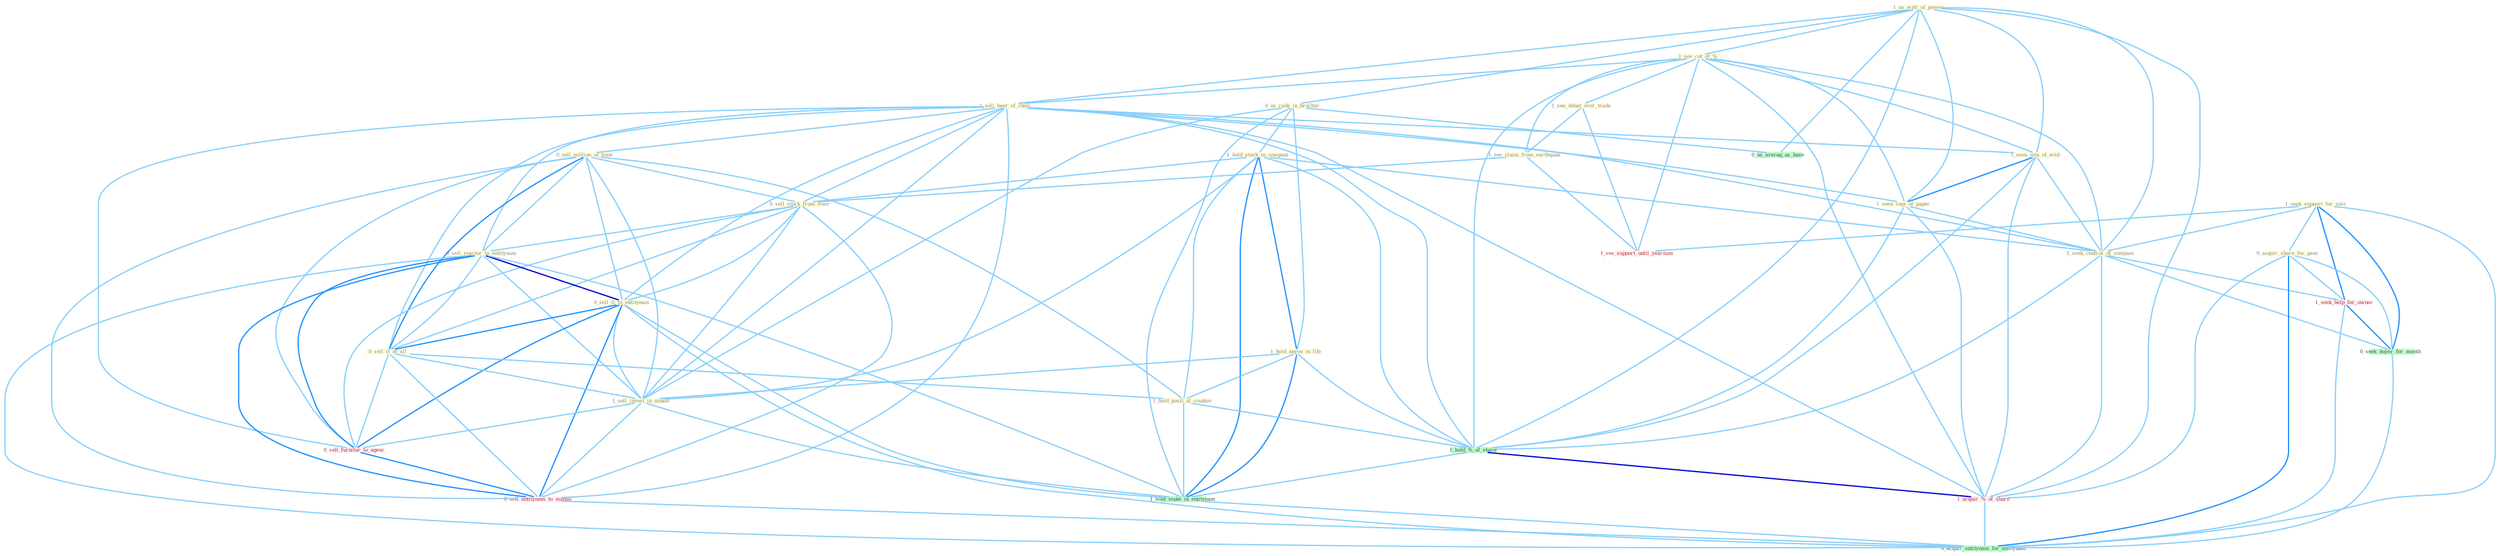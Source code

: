 Graph G{ 
    node
    [shape=polygon,style=filled,width=.5,height=.06,color="#BDFCC9",fixedsize=true,fontsize=4,
    fontcolor="#2f4f4f"];
    {node
    [color="#ffffe0", fontcolor="#8b7d6b"] "1_us_watt_of_power " "1_see_cut_of_% " "0_us_rank_in_brochur " "1_sell_beer_of_choic " "1_see_debat_over_trade " "1_hold_stock_in_compani " "1_seen_iota_of_evid " "0_sell_million_at_time " "1_see_claim_from_earthquak " "1_seek_support_for_sale " "1_hold_anyon_in_life " "0_sell_stock_from_floor " "0_sell_reactor_to_entitynam " "1_seen_copi_of_paper " "0_sell_it_to_entitynam " "1_seek_control_of_compani " "0_acquir_share_for_penc " "0_sell_it_at_all " "1_sell_invest_in_maker " "1_hold_posit_at_counter "}
{node [color="#fff0f5", fontcolor="#b22222"] "1_seek_help_for_owner " "1_acquir_%_of_share " "1_see_support_until_yearnum " "0_sell_furnitur_to_agenc " "0_sell_entitynam_to_manag "}
edge [color="#B0E2FF"];

	"1_us_watt_of_power " -- "1_see_cut_of_% " [w="1", color="#87cefa" ];
	"1_us_watt_of_power " -- "0_us_rank_in_brochur " [w="1", color="#87cefa" ];
	"1_us_watt_of_power " -- "1_sell_beer_of_choic " [w="1", color="#87cefa" ];
	"1_us_watt_of_power " -- "1_seen_iota_of_evid " [w="1", color="#87cefa" ];
	"1_us_watt_of_power " -- "1_seen_copi_of_paper " [w="1", color="#87cefa" ];
	"1_us_watt_of_power " -- "1_seek_control_of_compani " [w="1", color="#87cefa" ];
	"1_us_watt_of_power " -- "1_hold_%_of_share " [w="1", color="#87cefa" ];
	"1_us_watt_of_power " -- "1_acquir_%_of_share " [w="1", color="#87cefa" ];
	"1_us_watt_of_power " -- "0_us_averag_as_base " [w="1", color="#87cefa" ];
	"1_see_cut_of_% " -- "1_sell_beer_of_choic " [w="1", color="#87cefa" ];
	"1_see_cut_of_% " -- "1_see_debat_over_trade " [w="1", color="#87cefa" ];
	"1_see_cut_of_% " -- "1_seen_iota_of_evid " [w="1", color="#87cefa" ];
	"1_see_cut_of_% " -- "1_see_claim_from_earthquak " [w="1", color="#87cefa" ];
	"1_see_cut_of_% " -- "1_seen_copi_of_paper " [w="1", color="#87cefa" ];
	"1_see_cut_of_% " -- "1_seek_control_of_compani " [w="1", color="#87cefa" ];
	"1_see_cut_of_% " -- "1_hold_%_of_share " [w="1", color="#87cefa" ];
	"1_see_cut_of_% " -- "1_acquir_%_of_share " [w="1", color="#87cefa" ];
	"1_see_cut_of_% " -- "1_see_support_until_yearnum " [w="1", color="#87cefa" ];
	"0_us_rank_in_brochur " -- "1_hold_stock_in_compani " [w="1", color="#87cefa" ];
	"0_us_rank_in_brochur " -- "1_hold_anyon_in_life " [w="1", color="#87cefa" ];
	"0_us_rank_in_brochur " -- "1_sell_invest_in_maker " [w="1", color="#87cefa" ];
	"0_us_rank_in_brochur " -- "1_hold_stake_in_entitynam " [w="1", color="#87cefa" ];
	"0_us_rank_in_brochur " -- "0_us_averag_as_base " [w="1", color="#87cefa" ];
	"1_sell_beer_of_choic " -- "1_seen_iota_of_evid " [w="1", color="#87cefa" ];
	"1_sell_beer_of_choic " -- "0_sell_million_at_time " [w="1", color="#87cefa" ];
	"1_sell_beer_of_choic " -- "0_sell_stock_from_floor " [w="1", color="#87cefa" ];
	"1_sell_beer_of_choic " -- "0_sell_reactor_to_entitynam " [w="1", color="#87cefa" ];
	"1_sell_beer_of_choic " -- "1_seen_copi_of_paper " [w="1", color="#87cefa" ];
	"1_sell_beer_of_choic " -- "0_sell_it_to_entitynam " [w="1", color="#87cefa" ];
	"1_sell_beer_of_choic " -- "1_seek_control_of_compani " [w="1", color="#87cefa" ];
	"1_sell_beer_of_choic " -- "0_sell_it_at_all " [w="1", color="#87cefa" ];
	"1_sell_beer_of_choic " -- "1_sell_invest_in_maker " [w="1", color="#87cefa" ];
	"1_sell_beer_of_choic " -- "1_hold_%_of_share " [w="1", color="#87cefa" ];
	"1_sell_beer_of_choic " -- "1_acquir_%_of_share " [w="1", color="#87cefa" ];
	"1_sell_beer_of_choic " -- "0_sell_furnitur_to_agenc " [w="1", color="#87cefa" ];
	"1_sell_beer_of_choic " -- "0_sell_entitynam_to_manag " [w="1", color="#87cefa" ];
	"1_see_debat_over_trade " -- "1_see_claim_from_earthquak " [w="1", color="#87cefa" ];
	"1_see_debat_over_trade " -- "1_see_support_until_yearnum " [w="1", color="#87cefa" ];
	"1_hold_stock_in_compani " -- "1_hold_anyon_in_life " [w="2", color="#1e90ff" , len=0.8];
	"1_hold_stock_in_compani " -- "0_sell_stock_from_floor " [w="1", color="#87cefa" ];
	"1_hold_stock_in_compani " -- "1_seek_control_of_compani " [w="1", color="#87cefa" ];
	"1_hold_stock_in_compani " -- "1_sell_invest_in_maker " [w="1", color="#87cefa" ];
	"1_hold_stock_in_compani " -- "1_hold_posit_at_counter " [w="1", color="#87cefa" ];
	"1_hold_stock_in_compani " -- "1_hold_%_of_share " [w="1", color="#87cefa" ];
	"1_hold_stock_in_compani " -- "1_hold_stake_in_entitynam " [w="2", color="#1e90ff" , len=0.8];
	"1_seen_iota_of_evid " -- "1_seen_copi_of_paper " [w="2", color="#1e90ff" , len=0.8];
	"1_seen_iota_of_evid " -- "1_seek_control_of_compani " [w="1", color="#87cefa" ];
	"1_seen_iota_of_evid " -- "1_hold_%_of_share " [w="1", color="#87cefa" ];
	"1_seen_iota_of_evid " -- "1_acquir_%_of_share " [w="1", color="#87cefa" ];
	"0_sell_million_at_time " -- "0_sell_stock_from_floor " [w="1", color="#87cefa" ];
	"0_sell_million_at_time " -- "0_sell_reactor_to_entitynam " [w="1", color="#87cefa" ];
	"0_sell_million_at_time " -- "0_sell_it_to_entitynam " [w="1", color="#87cefa" ];
	"0_sell_million_at_time " -- "0_sell_it_at_all " [w="2", color="#1e90ff" , len=0.8];
	"0_sell_million_at_time " -- "1_sell_invest_in_maker " [w="1", color="#87cefa" ];
	"0_sell_million_at_time " -- "1_hold_posit_at_counter " [w="1", color="#87cefa" ];
	"0_sell_million_at_time " -- "0_sell_furnitur_to_agenc " [w="1", color="#87cefa" ];
	"0_sell_million_at_time " -- "0_sell_entitynam_to_manag " [w="1", color="#87cefa" ];
	"1_see_claim_from_earthquak " -- "0_sell_stock_from_floor " [w="1", color="#87cefa" ];
	"1_see_claim_from_earthquak " -- "1_see_support_until_yearnum " [w="1", color="#87cefa" ];
	"1_seek_support_for_sale " -- "1_seek_control_of_compani " [w="1", color="#87cefa" ];
	"1_seek_support_for_sale " -- "0_acquir_share_for_penc " [w="1", color="#87cefa" ];
	"1_seek_support_for_sale " -- "1_seek_help_for_owner " [w="2", color="#1e90ff" , len=0.8];
	"1_seek_support_for_sale " -- "0_seek_buyer_for_month " [w="2", color="#1e90ff" , len=0.8];
	"1_seek_support_for_sale " -- "1_see_support_until_yearnum " [w="1", color="#87cefa" ];
	"1_seek_support_for_sale " -- "0_acquir_entitynam_for_entitynam " [w="1", color="#87cefa" ];
	"1_hold_anyon_in_life " -- "1_sell_invest_in_maker " [w="1", color="#87cefa" ];
	"1_hold_anyon_in_life " -- "1_hold_posit_at_counter " [w="1", color="#87cefa" ];
	"1_hold_anyon_in_life " -- "1_hold_%_of_share " [w="1", color="#87cefa" ];
	"1_hold_anyon_in_life " -- "1_hold_stake_in_entitynam " [w="2", color="#1e90ff" , len=0.8];
	"0_sell_stock_from_floor " -- "0_sell_reactor_to_entitynam " [w="1", color="#87cefa" ];
	"0_sell_stock_from_floor " -- "0_sell_it_to_entitynam " [w="1", color="#87cefa" ];
	"0_sell_stock_from_floor " -- "0_sell_it_at_all " [w="1", color="#87cefa" ];
	"0_sell_stock_from_floor " -- "1_sell_invest_in_maker " [w="1", color="#87cefa" ];
	"0_sell_stock_from_floor " -- "0_sell_furnitur_to_agenc " [w="1", color="#87cefa" ];
	"0_sell_stock_from_floor " -- "0_sell_entitynam_to_manag " [w="1", color="#87cefa" ];
	"0_sell_reactor_to_entitynam " -- "0_sell_it_to_entitynam " [w="3", color="#0000cd" , len=0.6];
	"0_sell_reactor_to_entitynam " -- "0_sell_it_at_all " [w="1", color="#87cefa" ];
	"0_sell_reactor_to_entitynam " -- "1_sell_invest_in_maker " [w="1", color="#87cefa" ];
	"0_sell_reactor_to_entitynam " -- "1_hold_stake_in_entitynam " [w="1", color="#87cefa" ];
	"0_sell_reactor_to_entitynam " -- "0_sell_furnitur_to_agenc " [w="2", color="#1e90ff" , len=0.8];
	"0_sell_reactor_to_entitynam " -- "0_sell_entitynam_to_manag " [w="2", color="#1e90ff" , len=0.8];
	"0_sell_reactor_to_entitynam " -- "0_acquir_entitynam_for_entitynam " [w="1", color="#87cefa" ];
	"1_seen_copi_of_paper " -- "1_seek_control_of_compani " [w="1", color="#87cefa" ];
	"1_seen_copi_of_paper " -- "1_hold_%_of_share " [w="1", color="#87cefa" ];
	"1_seen_copi_of_paper " -- "1_acquir_%_of_share " [w="1", color="#87cefa" ];
	"0_sell_it_to_entitynam " -- "0_sell_it_at_all " [w="2", color="#1e90ff" , len=0.8];
	"0_sell_it_to_entitynam " -- "1_sell_invest_in_maker " [w="1", color="#87cefa" ];
	"0_sell_it_to_entitynam " -- "1_hold_stake_in_entitynam " [w="1", color="#87cefa" ];
	"0_sell_it_to_entitynam " -- "0_sell_furnitur_to_agenc " [w="2", color="#1e90ff" , len=0.8];
	"0_sell_it_to_entitynam " -- "0_sell_entitynam_to_manag " [w="2", color="#1e90ff" , len=0.8];
	"0_sell_it_to_entitynam " -- "0_acquir_entitynam_for_entitynam " [w="1", color="#87cefa" ];
	"1_seek_control_of_compani " -- "1_hold_%_of_share " [w="1", color="#87cefa" ];
	"1_seek_control_of_compani " -- "1_seek_help_for_owner " [w="1", color="#87cefa" ];
	"1_seek_control_of_compani " -- "0_seek_buyer_for_month " [w="1", color="#87cefa" ];
	"1_seek_control_of_compani " -- "1_acquir_%_of_share " [w="1", color="#87cefa" ];
	"0_acquir_share_for_penc " -- "1_seek_help_for_owner " [w="1", color="#87cefa" ];
	"0_acquir_share_for_penc " -- "0_seek_buyer_for_month " [w="1", color="#87cefa" ];
	"0_acquir_share_for_penc " -- "1_acquir_%_of_share " [w="1", color="#87cefa" ];
	"0_acquir_share_for_penc " -- "0_acquir_entitynam_for_entitynam " [w="2", color="#1e90ff" , len=0.8];
	"0_sell_it_at_all " -- "1_sell_invest_in_maker " [w="1", color="#87cefa" ];
	"0_sell_it_at_all " -- "1_hold_posit_at_counter " [w="1", color="#87cefa" ];
	"0_sell_it_at_all " -- "0_sell_furnitur_to_agenc " [w="1", color="#87cefa" ];
	"0_sell_it_at_all " -- "0_sell_entitynam_to_manag " [w="1", color="#87cefa" ];
	"1_sell_invest_in_maker " -- "1_hold_stake_in_entitynam " [w="1", color="#87cefa" ];
	"1_sell_invest_in_maker " -- "0_sell_furnitur_to_agenc " [w="1", color="#87cefa" ];
	"1_sell_invest_in_maker " -- "0_sell_entitynam_to_manag " [w="1", color="#87cefa" ];
	"1_hold_posit_at_counter " -- "1_hold_%_of_share " [w="1", color="#87cefa" ];
	"1_hold_posit_at_counter " -- "1_hold_stake_in_entitynam " [w="1", color="#87cefa" ];
	"1_hold_%_of_share " -- "1_hold_stake_in_entitynam " [w="1", color="#87cefa" ];
	"1_hold_%_of_share " -- "1_acquir_%_of_share " [w="3", color="#0000cd" , len=0.6];
	"1_hold_stake_in_entitynam " -- "0_acquir_entitynam_for_entitynam " [w="1", color="#87cefa" ];
	"1_seek_help_for_owner " -- "0_seek_buyer_for_month " [w="2", color="#1e90ff" , len=0.8];
	"1_seek_help_for_owner " -- "0_acquir_entitynam_for_entitynam " [w="1", color="#87cefa" ];
	"0_seek_buyer_for_month " -- "0_acquir_entitynam_for_entitynam " [w="1", color="#87cefa" ];
	"1_acquir_%_of_share " -- "0_acquir_entitynam_for_entitynam " [w="1", color="#87cefa" ];
	"0_sell_furnitur_to_agenc " -- "0_sell_entitynam_to_manag " [w="2", color="#1e90ff" , len=0.8];
	"0_sell_entitynam_to_manag " -- "0_acquir_entitynam_for_entitynam " [w="1", color="#87cefa" ];
}